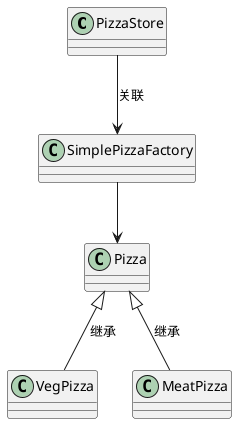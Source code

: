 @startuml
PizzaStore --> SimplePizzaFactory : 关联
SimplePizzaFactory --> Pizza
Pizza <|-- VegPizza: 继承
Pizza <|-- MeatPizza: 继承
@enduml